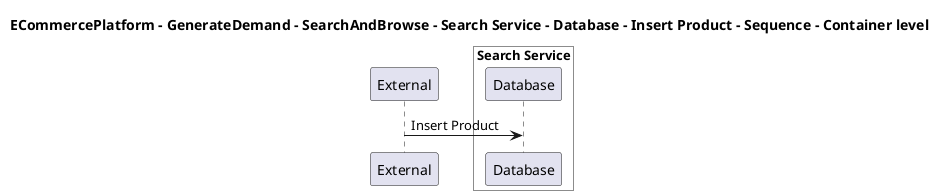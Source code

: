 @startuml

title ECommercePlatform - GenerateDemand - SearchAndBrowse - Search Service - Database - Insert Product - Sequence - Container level

participant "External" as C4InterFlow.SoftwareSystems.ExternalSystem

box "Search Service" #White
    participant "Database" as ECommercePlatform.GenerateDemand.SearchAndBrowse.SoftwareSystems.SearchService.Containers.Database
end box


C4InterFlow.SoftwareSystems.ExternalSystem -> ECommercePlatform.GenerateDemand.SearchAndBrowse.SoftwareSystems.SearchService.Containers.Database : Insert Product


@enduml
